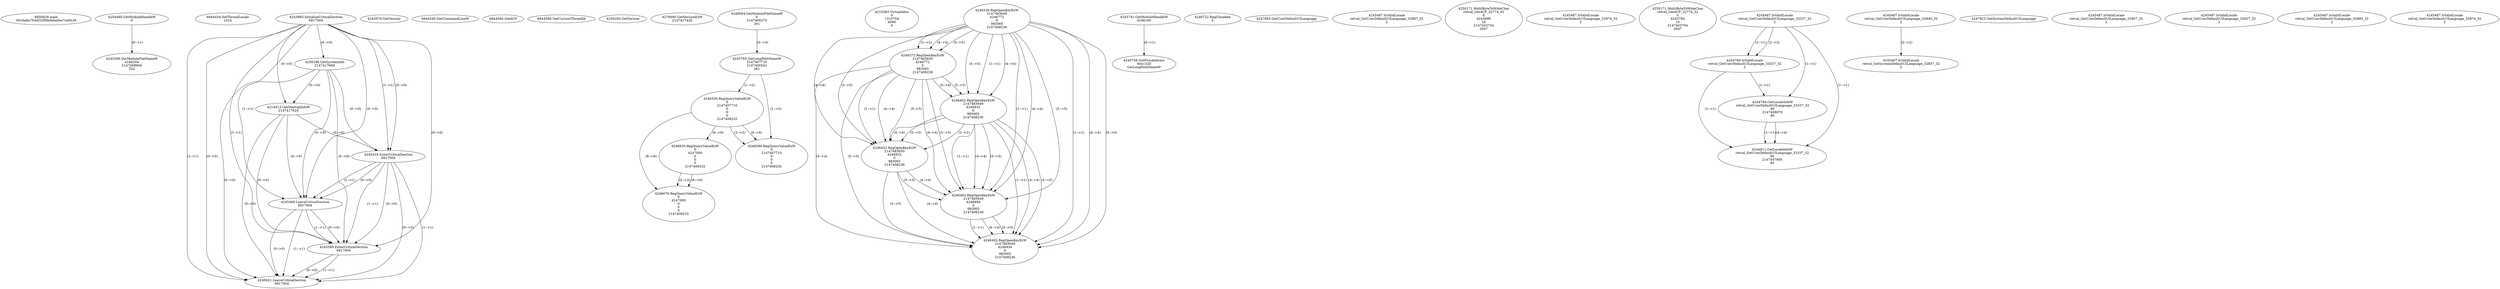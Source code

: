 // Global SCDG with merge call
digraph {
	0 [label="6850628.main
0024a8a7fcdd32f0fedebe0ee7ce9226"]
	1 [label="4254480.GetModuleHandleW
0"]
	2 [label="6844434.SetThreadLocale
1024"]
	3 [label="4243965.InitializeCriticalSection
6917004"]
	4 [label="4243979.GetVersion
"]
	5 [label="4250188.GetSystemInfo
2147417660"]
	3 -> 5 [label="(0-->0)"]
	6 [label="6844540.GetCommandLineW
"]
	7 [label="4214413.GetStartupInfoW
2147417624"]
	3 -> 7 [label="(0-->0)"]
	5 -> 7 [label="(0-->0)"]
	8 [label="6844560.GetACP
"]
	9 [label="6844580.GetCurrentThreadId
"]
	10 [label="4250204.GetVersion
"]
	11 [label="4276690.GetVersionExW
2147417420"]
	12 [label="4243306.GetModuleFileNameW
4194304
2147408904
522"]
	1 -> 12 [label="(0-->1)"]
	13 [label="4248064.GetModuleFileNameW
0
2147408370
261"]
	14 [label="4215383.VirtualAlloc
0
1310704
4096
4"]
	15 [label="4246338.RegOpenKeyExW
2147483649
4246772
0
983065
2147408236"]
	16 [label="4246372.RegOpenKeyExW
2147483650
4246772
0
983065
2147408236"]
	15 -> 16 [label="(2-->2)"]
	15 -> 16 [label="(4-->4)"]
	15 -> 16 [label="(5-->5)"]
	17 [label="4245741.GetModuleHandleW
4246160"]
	18 [label="4245758.GetProcAddress
9441320
GetLongPathNameW"]
	17 -> 18 [label="(0-->1)"]
	19 [label="4245785.GetLongPathNameW
2147407710
2147406542
261"]
	13 -> 19 [label="(3-->3)"]
	20 [label="4246556.RegQueryValueExW
0
2147407710
0
0
0
2147408232"]
	19 -> 20 [label="(1-->2)"]
	21 [label="4246635.RegQueryValueExW
0
4247000
0
0
0
2147408232"]
	20 -> 21 [label="(6-->6)"]
	22 [label="4246722.RegCloseKey
0"]
	23 [label="4247883.GetUserDefaultUILanguage
"]
	24 [label="4245418.EnterCriticalSection
6917004"]
	3 -> 24 [label="(1-->1)"]
	3 -> 24 [label="(0-->0)"]
	5 -> 24 [label="(0-->0)"]
	7 -> 24 [label="(0-->0)"]
	25 [label="4245469.LeaveCriticalSection
6917004"]
	3 -> 25 [label="(1-->1)"]
	24 -> 25 [label="(1-->1)"]
	3 -> 25 [label="(0-->0)"]
	5 -> 25 [label="(0-->0)"]
	7 -> 25 [label="(0-->0)"]
	24 -> 25 [label="(0-->0)"]
	26 [label="4245487.IsValidLocale
retval_GetUserDefaultUILanguage_32867_32
2"]
	27 [label="4250171.MultiByteToWideChar
retval_GetACP_32774_32
0
4243696
16
2147403704
2047"]
	28 [label="4246402.RegOpenKeyExW
2147483649
4246832
0
983065
2147408236"]
	15 -> 28 [label="(1-->1)"]
	15 -> 28 [label="(4-->4)"]
	16 -> 28 [label="(4-->4)"]
	15 -> 28 [label="(5-->5)"]
	16 -> 28 [label="(5-->5)"]
	29 [label="4246432.RegOpenKeyExW
2147483650
4246832
0
983065
2147408236"]
	16 -> 29 [label="(1-->1)"]
	28 -> 29 [label="(2-->2)"]
	15 -> 29 [label="(4-->4)"]
	16 -> 29 [label="(4-->4)"]
	28 -> 29 [label="(4-->4)"]
	15 -> 29 [label="(5-->5)"]
	16 -> 29 [label="(5-->5)"]
	28 -> 29 [label="(5-->5)"]
	30 [label="4246599.RegQueryValueExW
0
2147407710
0
0
0
2147408232"]
	19 -> 30 [label="(1-->2)"]
	20 -> 30 [label="(2-->2)"]
	20 -> 30 [label="(6-->6)"]
	31 [label="4245487.IsValidLocale
retval_GetUserDefaultUILanguage_32974_32
2"]
	32 [label="4250171.MultiByteToWideChar
retval_GetACP_32774_32
0
4243784
10
2147403704
2047"]
	33 [label="4246462.RegOpenKeyExW
2147483649
4246884
0
983065
2147408236"]
	15 -> 33 [label="(1-->1)"]
	28 -> 33 [label="(1-->1)"]
	15 -> 33 [label="(4-->4)"]
	16 -> 33 [label="(4-->4)"]
	28 -> 33 [label="(4-->4)"]
	29 -> 33 [label="(4-->4)"]
	15 -> 33 [label="(5-->5)"]
	16 -> 33 [label="(5-->5)"]
	28 -> 33 [label="(5-->5)"]
	29 -> 33 [label="(5-->5)"]
	34 [label="4246492.RegOpenKeyExW
2147483649
4246936
0
983065
2147408236"]
	15 -> 34 [label="(1-->1)"]
	28 -> 34 [label="(1-->1)"]
	33 -> 34 [label="(1-->1)"]
	15 -> 34 [label="(4-->4)"]
	16 -> 34 [label="(4-->4)"]
	28 -> 34 [label="(4-->4)"]
	29 -> 34 [label="(4-->4)"]
	33 -> 34 [label="(4-->4)"]
	15 -> 34 [label="(5-->5)"]
	16 -> 34 [label="(5-->5)"]
	28 -> 34 [label="(5-->5)"]
	29 -> 34 [label="(5-->5)"]
	33 -> 34 [label="(5-->5)"]
	35 [label="4246676.RegQueryValueExW
0
4247000
0
0
0
2147408232"]
	21 -> 35 [label="(2-->2)"]
	20 -> 35 [label="(6-->6)"]
	21 -> 35 [label="(6-->6)"]
	36 [label="4245487.IsValidLocale
retval_GetUserDefaultUILanguage_33337_32
2"]
	37 [label="4244766.IsValidLocale
retval_GetUserDefaultUILanguage_33337_32
2"]
	36 -> 37 [label="(1-->1)"]
	36 -> 37 [label="(2-->2)"]
	38 [label="4244794.GetLocaleInfoW
retval_GetUserDefaultUILanguage_33337_32
89
2147408070
85"]
	36 -> 38 [label="(1-->1)"]
	37 -> 38 [label="(1-->1)"]
	39 [label="4244811.GetLocaleInfoW
retval_GetUserDefaultUILanguage_33337_32
90
2147407900
85"]
	36 -> 39 [label="(1-->1)"]
	37 -> 39 [label="(1-->1)"]
	38 -> 39 [label="(1-->1)"]
	38 -> 39 [label="(4-->4)"]
	40 [label="4245487.IsValidLocale
retval_GetUserDefaultUILanguage_32840_32
2"]
	41 [label="4245580.EnterCriticalSection
6917004"]
	3 -> 41 [label="(1-->1)"]
	24 -> 41 [label="(1-->1)"]
	25 -> 41 [label="(1-->1)"]
	3 -> 41 [label="(0-->0)"]
	5 -> 41 [label="(0-->0)"]
	7 -> 41 [label="(0-->0)"]
	24 -> 41 [label="(0-->0)"]
	25 -> 41 [label="(0-->0)"]
	42 [label="4245621.LeaveCriticalSection
6917004"]
	3 -> 42 [label="(1-->1)"]
	24 -> 42 [label="(1-->1)"]
	25 -> 42 [label="(1-->1)"]
	41 -> 42 [label="(1-->1)"]
	3 -> 42 [label="(0-->0)"]
	5 -> 42 [label="(0-->0)"]
	7 -> 42 [label="(0-->0)"]
	24 -> 42 [label="(0-->0)"]
	25 -> 42 [label="(0-->0)"]
	41 -> 42 [label="(0-->0)"]
	43 [label="4247923.GetSystemDefaultUILanguage
"]
	44 [label="4245487.IsValidLocale
retval_GetSystemDefaultUILanguage_32857_32
2"]
	40 -> 44 [label="(2-->2)"]
	45 [label="4245487.IsValidLocale
retval_GetUserDefaultUILanguage_32907_32
2"]
	46 [label="4245487.IsValidLocale
retval_GetUserDefaultUILanguage_32927_32
2"]
	47 [label="4245487.IsValidLocale
retval_GetUserDefaultUILanguage_32880_32
2"]
	48 [label="4245487.IsValidLocale
retval_GetUserDefaultUILanguage_32874_32
2"]
}
